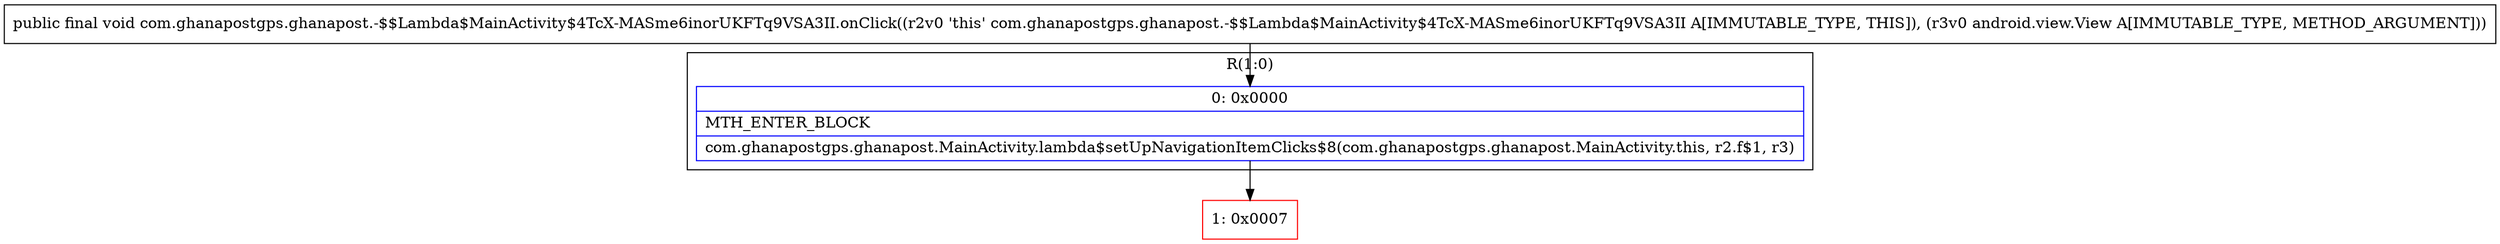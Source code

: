 digraph "CFG forcom.ghanapostgps.ghanapost.\-$$Lambda$MainActivity$4TcX\-MASme6inorUKFTq9VSA3II.onClick(Landroid\/view\/View;)V" {
subgraph cluster_Region_1135094059 {
label = "R(1:0)";
node [shape=record,color=blue];
Node_0 [shape=record,label="{0\:\ 0x0000|MTH_ENTER_BLOCK\l|com.ghanapostgps.ghanapost.MainActivity.lambda$setUpNavigationItemClicks$8(com.ghanapostgps.ghanapost.MainActivity.this, r2.f$1, r3)\l}"];
}
Node_1 [shape=record,color=red,label="{1\:\ 0x0007}"];
MethodNode[shape=record,label="{public final void com.ghanapostgps.ghanapost.\-$$Lambda$MainActivity$4TcX\-MASme6inorUKFTq9VSA3II.onClick((r2v0 'this' com.ghanapostgps.ghanapost.\-$$Lambda$MainActivity$4TcX\-MASme6inorUKFTq9VSA3II A[IMMUTABLE_TYPE, THIS]), (r3v0 android.view.View A[IMMUTABLE_TYPE, METHOD_ARGUMENT])) }"];
MethodNode -> Node_0;
Node_0 -> Node_1;
}

